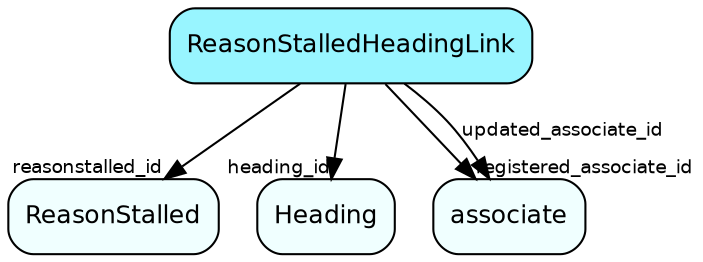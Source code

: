 digraph ReasonStalledHeadingLink  {
node [shape = box style="rounded, filled" fontname = "Helvetica" fontsize = "12" ]
edge [fontname = "Helvetica" fontsize = "9"]

ReasonStalledHeadingLink[fillcolor = "cadetblue1"]
ReasonStalled[fillcolor = "azure1"]
Heading[fillcolor = "azure1"]
associate[fillcolor = "azure1"]
ReasonStalledHeadingLink -> ReasonStalled [headlabel = "reasonstalled_id"]
ReasonStalledHeadingLink -> Heading [headlabel = "heading_id"]
ReasonStalledHeadingLink -> associate [headlabel = "registered_associate_id"]
ReasonStalledHeadingLink -> associate [label = "updated_associate_id"]
}
